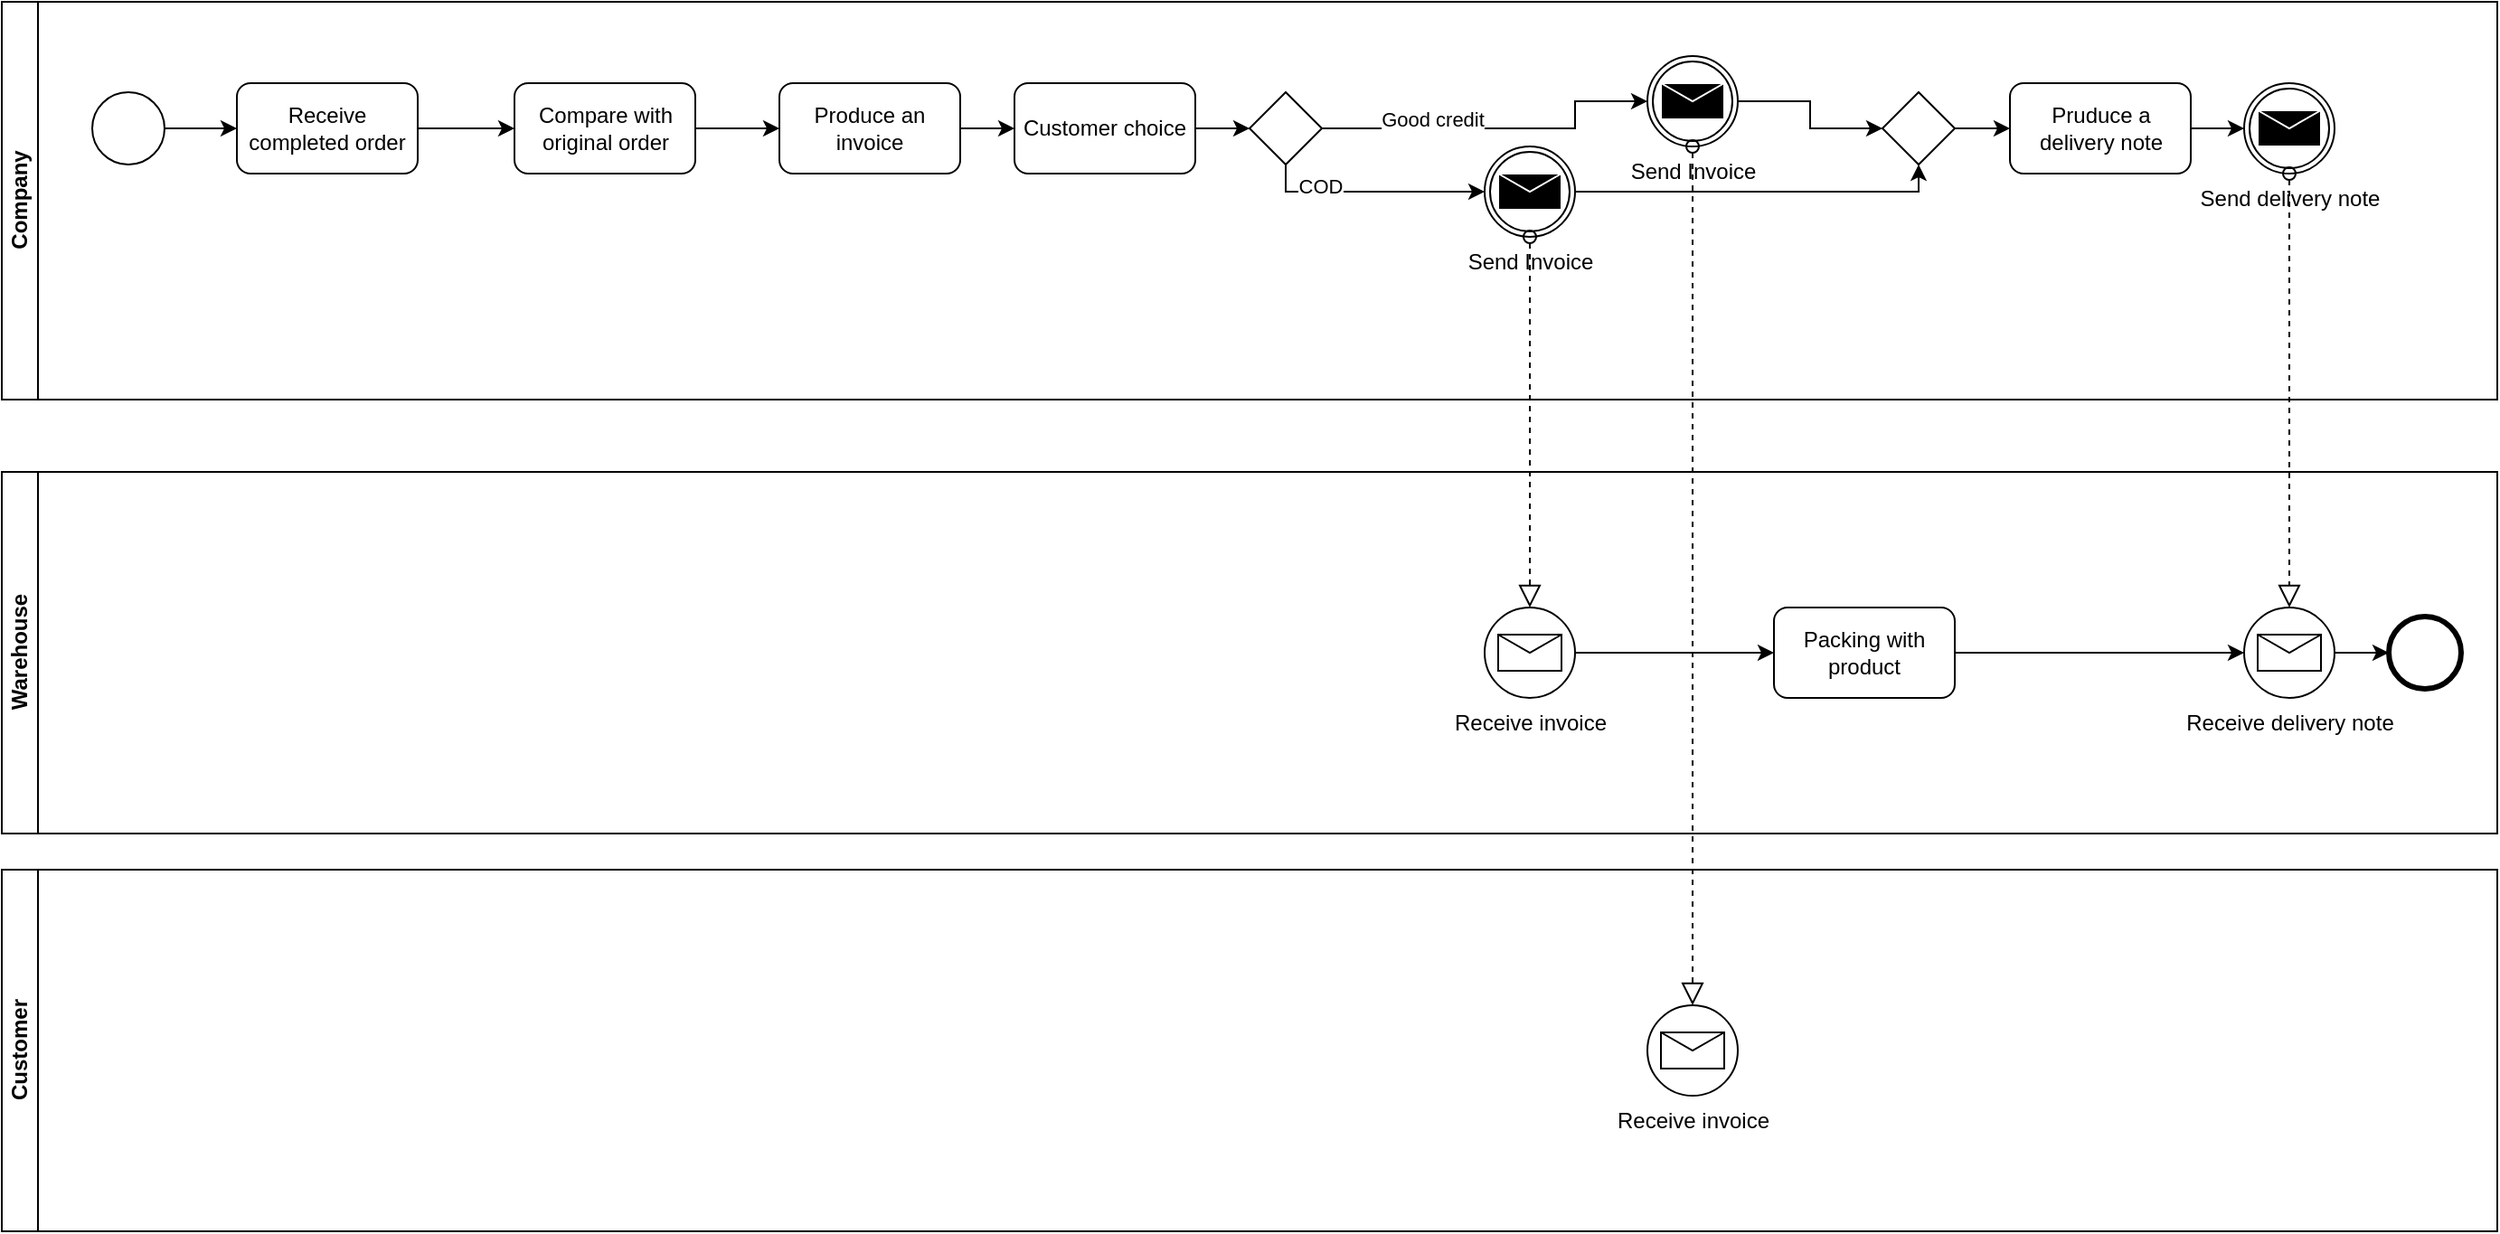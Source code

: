 <mxfile version="13.8.1" type="github">
  <diagram id="IVnHRljdAFKbAdrBhJ85" name="Page-1">
    <mxGraphModel dx="1422" dy="794" grid="1" gridSize="10" guides="1" tooltips="1" connect="1" arrows="1" fold="1" page="1" pageScale="1" pageWidth="827" pageHeight="1169" math="0" shadow="0">
      <root>
        <mxCell id="0" />
        <mxCell id="1" parent="0" />
        <mxCell id="10N3Fysp4wq7dz-39kzq-2" value="Company" style="swimlane;html=1;horizontal=0;startSize=20;" parent="1" vertex="1">
          <mxGeometry x="30" y="60" width="1380" height="220" as="geometry" />
        </mxCell>
        <mxCell id="ySQXLY6x4rEokCn1YveB-91" style="edgeStyle=orthogonalEdgeStyle;rounded=0;orthogonalLoop=1;jettySize=auto;html=1;entryX=0;entryY=0.5;entryDx=0;entryDy=0;" edge="1" parent="10N3Fysp4wq7dz-39kzq-2" source="ySQXLY6x4rEokCn1YveB-83" target="ySQXLY6x4rEokCn1YveB-84">
          <mxGeometry relative="1" as="geometry" />
        </mxCell>
        <mxCell id="ySQXLY6x4rEokCn1YveB-83" value="" style="shape=mxgraph.bpmn.shape;html=1;verticalLabelPosition=bottom;labelBackgroundColor=#ffffff;verticalAlign=top;align=center;perimeter=ellipsePerimeter;outlineConnect=0;outline=standard;symbol=general;" vertex="1" parent="10N3Fysp4wq7dz-39kzq-2">
          <mxGeometry x="50" y="50" width="40" height="40" as="geometry" />
        </mxCell>
        <mxCell id="ySQXLY6x4rEokCn1YveB-92" style="edgeStyle=orthogonalEdgeStyle;rounded=0;orthogonalLoop=1;jettySize=auto;html=1;entryX=0;entryY=0.5;entryDx=0;entryDy=0;" edge="1" parent="10N3Fysp4wq7dz-39kzq-2" source="ySQXLY6x4rEokCn1YveB-84" target="ySQXLY6x4rEokCn1YveB-85">
          <mxGeometry relative="1" as="geometry" />
        </mxCell>
        <mxCell id="ySQXLY6x4rEokCn1YveB-84" value="Receive completed order" style="shape=ext;rounded=1;html=1;whiteSpace=wrap;" vertex="1" parent="10N3Fysp4wq7dz-39kzq-2">
          <mxGeometry x="130" y="45" width="100" height="50" as="geometry" />
        </mxCell>
        <mxCell id="ySQXLY6x4rEokCn1YveB-93" style="edgeStyle=orthogonalEdgeStyle;rounded=0;orthogonalLoop=1;jettySize=auto;html=1;entryX=0;entryY=0.5;entryDx=0;entryDy=0;" edge="1" parent="10N3Fysp4wq7dz-39kzq-2" source="ySQXLY6x4rEokCn1YveB-85" target="ySQXLY6x4rEokCn1YveB-86">
          <mxGeometry relative="1" as="geometry" />
        </mxCell>
        <mxCell id="ySQXLY6x4rEokCn1YveB-85" value="Compare with original order" style="shape=ext;rounded=1;html=1;whiteSpace=wrap;" vertex="1" parent="10N3Fysp4wq7dz-39kzq-2">
          <mxGeometry x="283.5" y="45" width="100" height="50" as="geometry" />
        </mxCell>
        <mxCell id="ySQXLY6x4rEokCn1YveB-94" style="edgeStyle=orthogonalEdgeStyle;rounded=0;orthogonalLoop=1;jettySize=auto;html=1;" edge="1" parent="10N3Fysp4wq7dz-39kzq-2" source="ySQXLY6x4rEokCn1YveB-86" target="ySQXLY6x4rEokCn1YveB-87">
          <mxGeometry relative="1" as="geometry" />
        </mxCell>
        <mxCell id="ySQXLY6x4rEokCn1YveB-86" value="Produce an invoice" style="shape=ext;rounded=1;html=1;whiteSpace=wrap;" vertex="1" parent="10N3Fysp4wq7dz-39kzq-2">
          <mxGeometry x="430" y="45" width="100" height="50" as="geometry" />
        </mxCell>
        <mxCell id="ySQXLY6x4rEokCn1YveB-99" style="edgeStyle=orthogonalEdgeStyle;rounded=0;orthogonalLoop=1;jettySize=auto;html=1;" edge="1" parent="10N3Fysp4wq7dz-39kzq-2" source="ySQXLY6x4rEokCn1YveB-87" target="ySQXLY6x4rEokCn1YveB-88">
          <mxGeometry relative="1" as="geometry" />
        </mxCell>
        <mxCell id="ySQXLY6x4rEokCn1YveB-87" value="Customer choice" style="shape=ext;rounded=1;html=1;whiteSpace=wrap;" vertex="1" parent="10N3Fysp4wq7dz-39kzq-2">
          <mxGeometry x="560" y="45" width="100" height="50" as="geometry" />
        </mxCell>
        <mxCell id="ySQXLY6x4rEokCn1YveB-95" style="edgeStyle=orthogonalEdgeStyle;rounded=0;orthogonalLoop=1;jettySize=auto;html=1;entryX=0;entryY=0.5;entryDx=0;entryDy=0;" edge="1" parent="10N3Fysp4wq7dz-39kzq-2" source="ySQXLY6x4rEokCn1YveB-88" target="ySQXLY6x4rEokCn1YveB-90">
          <mxGeometry relative="1" as="geometry">
            <Array as="points">
              <mxPoint x="870" y="70" />
              <mxPoint x="870" y="55" />
            </Array>
          </mxGeometry>
        </mxCell>
        <mxCell id="ySQXLY6x4rEokCn1YveB-98" value="Good credit" style="edgeLabel;html=1;align=center;verticalAlign=middle;resizable=0;points=[];" vertex="1" connectable="0" parent="ySQXLY6x4rEokCn1YveB-95">
          <mxGeometry x="-0.378" y="1" relative="1" as="geometry">
            <mxPoint y="-4" as="offset" />
          </mxGeometry>
        </mxCell>
        <mxCell id="ySQXLY6x4rEokCn1YveB-88" value="" style="rhombus;whiteSpace=wrap;html=1;" vertex="1" parent="10N3Fysp4wq7dz-39kzq-2">
          <mxGeometry x="690" y="50" width="40" height="40" as="geometry" />
        </mxCell>
        <mxCell id="ySQXLY6x4rEokCn1YveB-111" style="edgeStyle=orthogonalEdgeStyle;rounded=0;orthogonalLoop=1;jettySize=auto;html=1;entryX=0.5;entryY=1;entryDx=0;entryDy=0;" edge="1" parent="10N3Fysp4wq7dz-39kzq-2" source="ySQXLY6x4rEokCn1YveB-89" target="ySQXLY6x4rEokCn1YveB-109">
          <mxGeometry relative="1" as="geometry">
            <Array as="points">
              <mxPoint x="1060" y="105" />
            </Array>
          </mxGeometry>
        </mxCell>
        <mxCell id="ySQXLY6x4rEokCn1YveB-89" value="Send Invoice" style="shape=mxgraph.bpmn.shape;html=1;verticalLabelPosition=bottom;labelBackgroundColor=#ffffff;verticalAlign=top;align=center;perimeter=ellipsePerimeter;outlineConnect=0;outline=throwing;symbol=message;" vertex="1" parent="10N3Fysp4wq7dz-39kzq-2">
          <mxGeometry x="820" y="80" width="50" height="50" as="geometry" />
        </mxCell>
        <mxCell id="ySQXLY6x4rEokCn1YveB-110" style="edgeStyle=orthogonalEdgeStyle;rounded=0;orthogonalLoop=1;jettySize=auto;html=1;entryX=0;entryY=0.5;entryDx=0;entryDy=0;" edge="1" parent="10N3Fysp4wq7dz-39kzq-2" source="ySQXLY6x4rEokCn1YveB-90" target="ySQXLY6x4rEokCn1YveB-109">
          <mxGeometry relative="1" as="geometry" />
        </mxCell>
        <mxCell id="ySQXLY6x4rEokCn1YveB-90" value="Send Invoice" style="shape=mxgraph.bpmn.shape;html=1;verticalLabelPosition=bottom;labelBackgroundColor=#ffffff;verticalAlign=top;align=center;perimeter=ellipsePerimeter;outlineConnect=0;outline=throwing;symbol=message;" vertex="1" parent="10N3Fysp4wq7dz-39kzq-2">
          <mxGeometry x="910" y="30" width="50" height="50" as="geometry" />
        </mxCell>
        <mxCell id="ySQXLY6x4rEokCn1YveB-71" value="Send delivery note" style="shape=mxgraph.bpmn.shape;html=1;verticalLabelPosition=bottom;labelBackgroundColor=#ffffff;verticalAlign=top;align=center;perimeter=ellipsePerimeter;outlineConnect=0;outline=throwing;symbol=message;" vertex="1" parent="10N3Fysp4wq7dz-39kzq-2">
          <mxGeometry x="1240" y="45" width="50" height="50" as="geometry" />
        </mxCell>
        <mxCell id="ySQXLY6x4rEokCn1YveB-96" style="edgeStyle=orthogonalEdgeStyle;rounded=0;orthogonalLoop=1;jettySize=auto;html=1;" edge="1" parent="10N3Fysp4wq7dz-39kzq-2" source="ySQXLY6x4rEokCn1YveB-88" target="ySQXLY6x4rEokCn1YveB-89">
          <mxGeometry relative="1" as="geometry">
            <Array as="points">
              <mxPoint x="710" y="105" />
            </Array>
          </mxGeometry>
        </mxCell>
        <mxCell id="ySQXLY6x4rEokCn1YveB-97" value="COD" style="edgeLabel;html=1;align=center;verticalAlign=middle;resizable=0;points=[];" vertex="1" connectable="0" parent="ySQXLY6x4rEokCn1YveB-96">
          <mxGeometry x="-0.462" y="3" relative="1" as="geometry">
            <mxPoint as="offset" />
          </mxGeometry>
        </mxCell>
        <mxCell id="ySQXLY6x4rEokCn1YveB-114" style="edgeStyle=orthogonalEdgeStyle;rounded=0;orthogonalLoop=1;jettySize=auto;html=1;" edge="1" parent="10N3Fysp4wq7dz-39kzq-2" source="ySQXLY6x4rEokCn1YveB-109" target="ySQXLY6x4rEokCn1YveB-113">
          <mxGeometry relative="1" as="geometry" />
        </mxCell>
        <mxCell id="ySQXLY6x4rEokCn1YveB-109" value="" style="rhombus;whiteSpace=wrap;html=1;" vertex="1" parent="10N3Fysp4wq7dz-39kzq-2">
          <mxGeometry x="1040" y="50" width="40" height="40" as="geometry" />
        </mxCell>
        <mxCell id="ySQXLY6x4rEokCn1YveB-115" style="edgeStyle=orthogonalEdgeStyle;rounded=0;orthogonalLoop=1;jettySize=auto;html=1;" edge="1" parent="10N3Fysp4wq7dz-39kzq-2" source="ySQXLY6x4rEokCn1YveB-113" target="ySQXLY6x4rEokCn1YveB-71">
          <mxGeometry relative="1" as="geometry" />
        </mxCell>
        <mxCell id="ySQXLY6x4rEokCn1YveB-113" value="Pruduce a delivery note" style="shape=ext;rounded=1;html=1;whiteSpace=wrap;" vertex="1" parent="10N3Fysp4wq7dz-39kzq-2">
          <mxGeometry x="1110.5" y="45" width="100" height="50" as="geometry" />
        </mxCell>
        <mxCell id="ySQXLY6x4rEokCn1YveB-1" value="Customer" style="swimlane;html=1;horizontal=0;startSize=20;" vertex="1" parent="1">
          <mxGeometry x="30" y="540" width="1380" height="200" as="geometry" />
        </mxCell>
        <mxCell id="ySQXLY6x4rEokCn1YveB-79" value="Receive invoice" style="shape=mxgraph.bpmn.shape;html=1;verticalLabelPosition=bottom;labelBackgroundColor=#ffffff;verticalAlign=top;align=center;perimeter=ellipsePerimeter;outlineConnect=0;outline=standard;symbol=message;" vertex="1" parent="ySQXLY6x4rEokCn1YveB-1">
          <mxGeometry x="910" y="75" width="50" height="50" as="geometry" />
        </mxCell>
        <mxCell id="ySQXLY6x4rEokCn1YveB-80" value="Warehouse" style="swimlane;html=1;horizontal=0;startSize=20;" vertex="1" parent="1">
          <mxGeometry x="30" y="320" width="1380" height="200" as="geometry" />
        </mxCell>
        <mxCell id="ySQXLY6x4rEokCn1YveB-105" style="edgeStyle=orthogonalEdgeStyle;rounded=0;orthogonalLoop=1;jettySize=auto;html=1;entryX=0;entryY=0.5;entryDx=0;entryDy=0;" edge="1" parent="ySQXLY6x4rEokCn1YveB-80" source="ySQXLY6x4rEokCn1YveB-76" target="ySQXLY6x4rEokCn1YveB-77">
          <mxGeometry relative="1" as="geometry" />
        </mxCell>
        <mxCell id="ySQXLY6x4rEokCn1YveB-76" value="Receive invoice" style="shape=mxgraph.bpmn.shape;html=1;verticalLabelPosition=bottom;labelBackgroundColor=#ffffff;verticalAlign=top;align=center;perimeter=ellipsePerimeter;outlineConnect=0;outline=standard;symbol=message;" vertex="1" parent="ySQXLY6x4rEokCn1YveB-80">
          <mxGeometry x="820" y="75" width="50" height="50" as="geometry" />
        </mxCell>
        <mxCell id="ySQXLY6x4rEokCn1YveB-106" style="edgeStyle=orthogonalEdgeStyle;rounded=0;orthogonalLoop=1;jettySize=auto;html=1;" edge="1" parent="ySQXLY6x4rEokCn1YveB-80" source="ySQXLY6x4rEokCn1YveB-77" target="ySQXLY6x4rEokCn1YveB-75">
          <mxGeometry relative="1" as="geometry" />
        </mxCell>
        <mxCell id="ySQXLY6x4rEokCn1YveB-77" value="Packing with product" style="shape=ext;rounded=1;html=1;whiteSpace=wrap;" vertex="1" parent="ySQXLY6x4rEokCn1YveB-80">
          <mxGeometry x="980" y="75" width="100" height="50" as="geometry" />
        </mxCell>
        <mxCell id="ySQXLY6x4rEokCn1YveB-104" style="edgeStyle=orthogonalEdgeStyle;rounded=0;orthogonalLoop=1;jettySize=auto;html=1;" edge="1" parent="ySQXLY6x4rEokCn1YveB-80" source="ySQXLY6x4rEokCn1YveB-75" target="ySQXLY6x4rEokCn1YveB-78">
          <mxGeometry relative="1" as="geometry" />
        </mxCell>
        <mxCell id="ySQXLY6x4rEokCn1YveB-75" value="Receive delivery note" style="shape=mxgraph.bpmn.shape;html=1;verticalLabelPosition=bottom;labelBackgroundColor=#ffffff;verticalAlign=top;align=center;perimeter=ellipsePerimeter;outlineConnect=0;outline=standard;symbol=message;" vertex="1" parent="ySQXLY6x4rEokCn1YveB-80">
          <mxGeometry x="1240" y="75" width="50" height="50" as="geometry" />
        </mxCell>
        <mxCell id="ySQXLY6x4rEokCn1YveB-78" value="" style="shape=mxgraph.bpmn.shape;html=1;verticalLabelPosition=bottom;labelBackgroundColor=#ffffff;verticalAlign=top;align=center;perimeter=ellipsePerimeter;outlineConnect=0;outline=end;symbol=general;" vertex="1" parent="ySQXLY6x4rEokCn1YveB-80">
          <mxGeometry x="1320" y="80" width="40" height="40" as="geometry" />
        </mxCell>
        <mxCell id="ySQXLY6x4rEokCn1YveB-100" value="" style="startArrow=oval;startFill=0;startSize=7;endArrow=block;endFill=0;endSize=10;dashed=1;html=1;exitX=0.5;exitY=1;exitDx=0;exitDy=0;entryX=0.5;entryY=0;entryDx=0;entryDy=0;" edge="1" parent="1" source="ySQXLY6x4rEokCn1YveB-89" target="ySQXLY6x4rEokCn1YveB-76">
          <mxGeometry width="100" relative="1" as="geometry">
            <mxPoint x="650" y="310" as="sourcePoint" />
            <mxPoint x="750" y="310" as="targetPoint" />
          </mxGeometry>
        </mxCell>
        <mxCell id="ySQXLY6x4rEokCn1YveB-101" value="" style="startArrow=oval;startFill=0;startSize=7;endArrow=block;endFill=0;endSize=10;dashed=1;html=1;entryX=0.5;entryY=0;entryDx=0;entryDy=0;" edge="1" parent="1" source="ySQXLY6x4rEokCn1YveB-90" target="ySQXLY6x4rEokCn1YveB-79">
          <mxGeometry width="100" relative="1" as="geometry">
            <mxPoint x="885" y="200" as="sourcePoint" />
            <mxPoint x="965" y="400" as="targetPoint" />
          </mxGeometry>
        </mxCell>
        <mxCell id="ySQXLY6x4rEokCn1YveB-102" value="" style="startArrow=oval;startFill=0;startSize=7;endArrow=block;endFill=0;endSize=10;dashed=1;html=1;exitX=0.5;exitY=1;exitDx=0;exitDy=0;entryX=0.5;entryY=0;entryDx=0;entryDy=0;" edge="1" parent="1" source="ySQXLY6x4rEokCn1YveB-71" target="ySQXLY6x4rEokCn1YveB-75">
          <mxGeometry width="100" relative="1" as="geometry">
            <mxPoint x="975" y="160" as="sourcePoint" />
            <mxPoint x="1220" y="390" as="targetPoint" />
          </mxGeometry>
        </mxCell>
      </root>
    </mxGraphModel>
  </diagram>
</mxfile>
